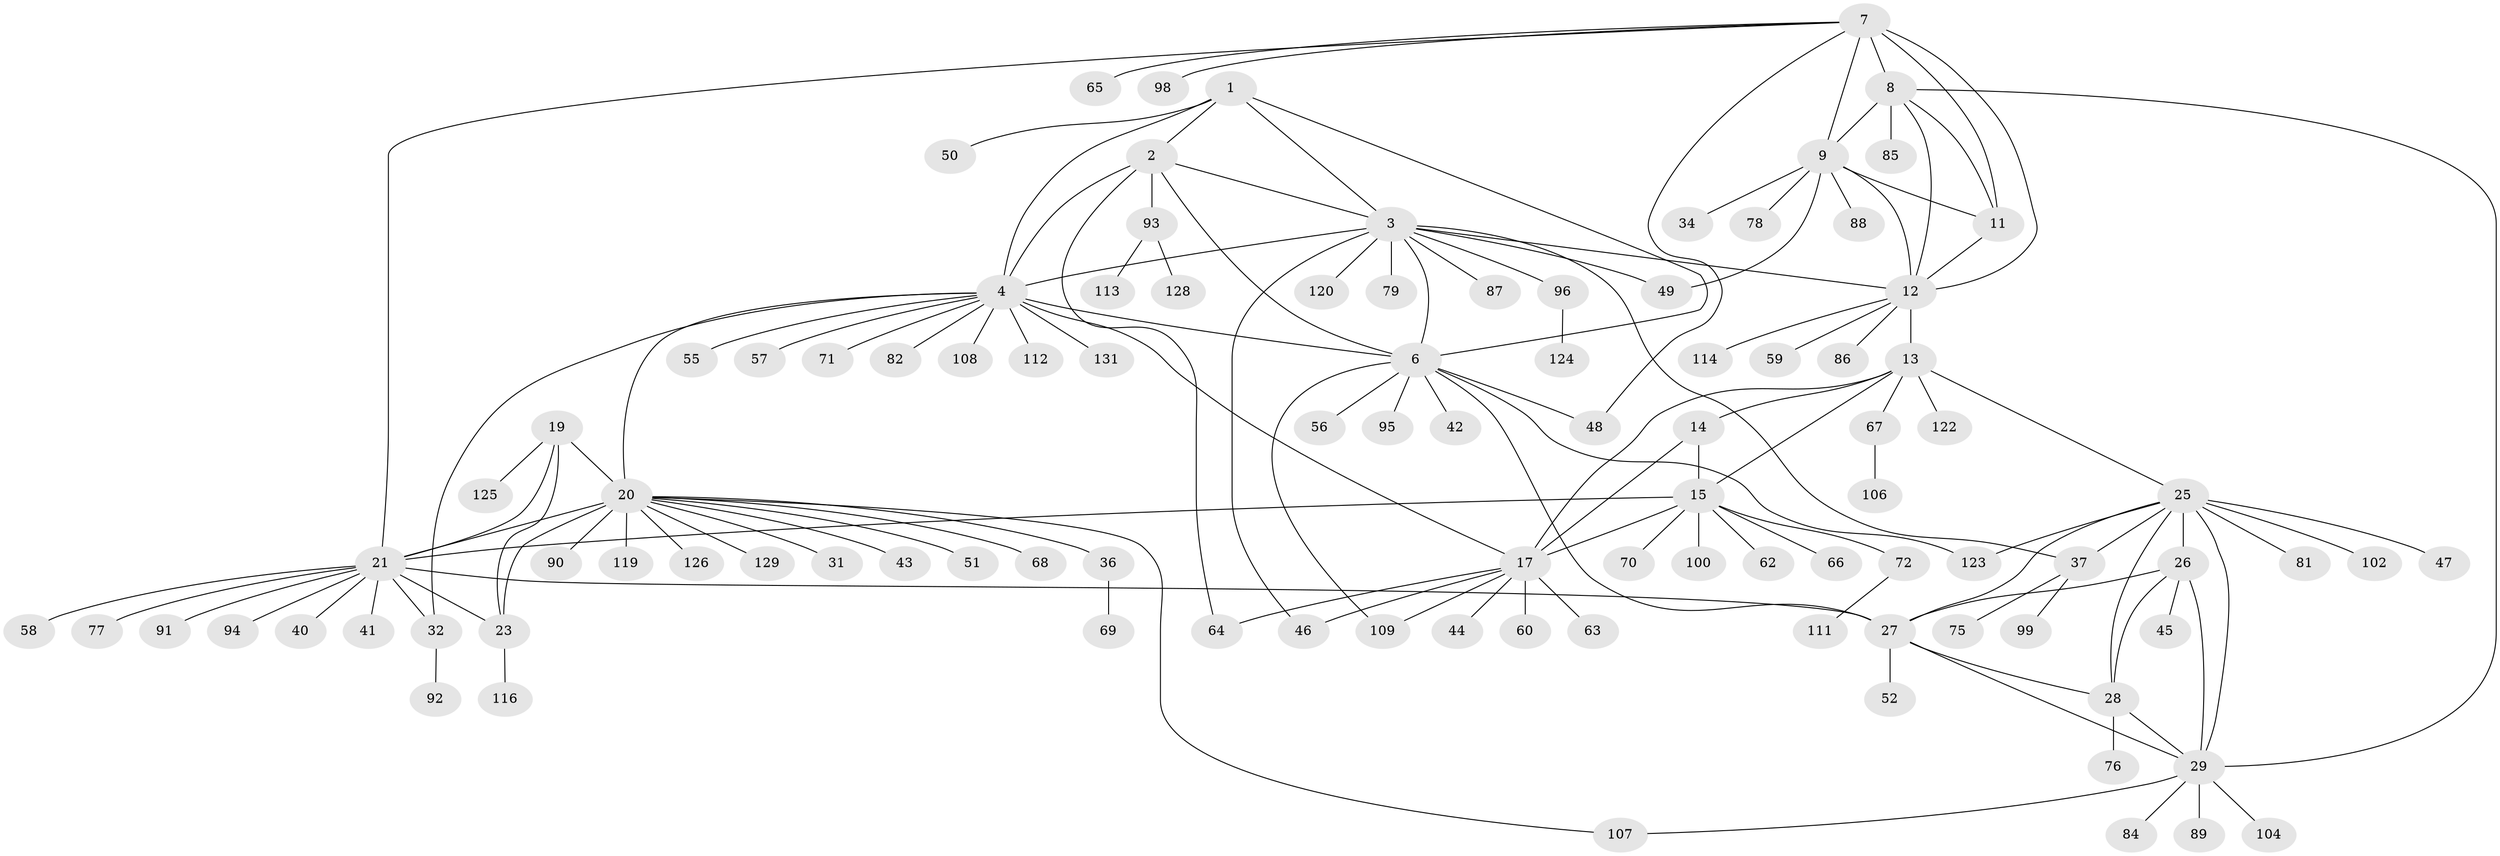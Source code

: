// original degree distribution, {6: 0.03816793893129771, 8: 0.030534351145038167, 12: 0.022900763358778626, 13: 0.007633587786259542, 7: 0.03816793893129771, 10: 0.022900763358778626, 5: 0.022900763358778626, 9: 0.030534351145038167, 11: 0.022900763358778626, 1: 0.5877862595419847, 4: 0.007633587786259542, 2: 0.1297709923664122, 3: 0.03816793893129771}
// Generated by graph-tools (version 1.1) at 2025/11/02/27/25 16:11:29]
// undirected, 102 vertices, 140 edges
graph export_dot {
graph [start="1"]
  node [color=gray90,style=filled];
  1;
  2 [super="+121"];
  3 [super="+118"];
  4 [super="+5"];
  6 [super="+39"];
  7 [super="+10"];
  8;
  9 [super="+127"];
  11 [super="+103"];
  12 [super="+38"];
  13 [super="+16"];
  14;
  15 [super="+54"];
  17 [super="+18"];
  19 [super="+83"];
  20 [super="+24"];
  21 [super="+22"];
  23 [super="+33"];
  25 [super="+53"];
  26 [super="+115"];
  27;
  28 [super="+61"];
  29 [super="+30"];
  31;
  32 [super="+35"];
  34;
  36;
  37 [super="+117"];
  40;
  41;
  42;
  43;
  44;
  45;
  46;
  47;
  48 [super="+73"];
  49;
  50;
  51;
  52;
  55;
  56;
  57;
  58;
  59;
  60;
  62;
  63 [super="+80"];
  64;
  65;
  66;
  67 [super="+110"];
  68 [super="+74"];
  69;
  70;
  71;
  72 [super="+97"];
  75;
  76;
  77;
  78;
  79;
  81;
  82;
  84;
  85;
  86;
  87;
  88;
  89;
  90;
  91;
  92;
  93 [super="+101"];
  94;
  95;
  96;
  98;
  99;
  100;
  102 [super="+130"];
  104 [super="+105"];
  106;
  107;
  108;
  109;
  111;
  112;
  113;
  114;
  116;
  119;
  120;
  122;
  123;
  124;
  125;
  126;
  128;
  129;
  131;
  1 -- 2;
  1 -- 3;
  1 -- 4 [weight=2];
  1 -- 6;
  1 -- 50;
  2 -- 3;
  2 -- 4 [weight=2];
  2 -- 6;
  2 -- 64;
  2 -- 93;
  3 -- 4 [weight=2];
  3 -- 6;
  3 -- 12;
  3 -- 46;
  3 -- 49;
  3 -- 79;
  3 -- 87;
  3 -- 96;
  3 -- 120;
  3 -- 37;
  4 -- 6 [weight=2];
  4 -- 32;
  4 -- 57;
  4 -- 71;
  4 -- 82;
  4 -- 108;
  4 -- 112;
  4 -- 131;
  4 -- 17;
  4 -- 20;
  4 -- 55;
  6 -- 27;
  6 -- 42;
  6 -- 56;
  6 -- 95;
  6 -- 109;
  6 -- 123;
  6 -- 48;
  7 -- 8 [weight=2];
  7 -- 9 [weight=2];
  7 -- 11 [weight=2];
  7 -- 12 [weight=2];
  7 -- 98;
  7 -- 65;
  7 -- 48;
  7 -- 21;
  8 -- 9;
  8 -- 11;
  8 -- 12;
  8 -- 85;
  8 -- 29;
  9 -- 11;
  9 -- 12;
  9 -- 34;
  9 -- 49;
  9 -- 78;
  9 -- 88;
  11 -- 12;
  12 -- 59;
  12 -- 114;
  12 -- 13;
  12 -- 86;
  13 -- 14 [weight=2];
  13 -- 15 [weight=2];
  13 -- 17 [weight=4];
  13 -- 67;
  13 -- 25;
  13 -- 122;
  14 -- 15;
  14 -- 17 [weight=2];
  15 -- 17 [weight=2];
  15 -- 62;
  15 -- 66;
  15 -- 100;
  15 -- 72;
  15 -- 70;
  15 -- 21;
  17 -- 46;
  17 -- 60;
  17 -- 63;
  17 -- 64;
  17 -- 109;
  17 -- 44;
  19 -- 20 [weight=2];
  19 -- 21 [weight=2];
  19 -- 23;
  19 -- 125;
  20 -- 21 [weight=4];
  20 -- 23 [weight=2];
  20 -- 31;
  20 -- 36;
  20 -- 51;
  20 -- 68;
  20 -- 107;
  20 -- 119;
  20 -- 129;
  20 -- 43;
  20 -- 90;
  20 -- 126;
  21 -- 23 [weight=2];
  21 -- 27;
  21 -- 40;
  21 -- 41;
  21 -- 58;
  21 -- 91;
  21 -- 94;
  21 -- 32;
  21 -- 77;
  23 -- 116;
  25 -- 26;
  25 -- 27;
  25 -- 28;
  25 -- 29 [weight=2];
  25 -- 37;
  25 -- 47;
  25 -- 102;
  25 -- 123;
  25 -- 81;
  26 -- 27;
  26 -- 28;
  26 -- 29 [weight=2];
  26 -- 45;
  27 -- 28;
  27 -- 29 [weight=2];
  27 -- 52;
  28 -- 29 [weight=2];
  28 -- 76;
  29 -- 104;
  29 -- 89;
  29 -- 107;
  29 -- 84;
  32 -- 92;
  36 -- 69;
  37 -- 75;
  37 -- 99;
  67 -- 106;
  72 -- 111;
  93 -- 113;
  93 -- 128;
  96 -- 124;
}
